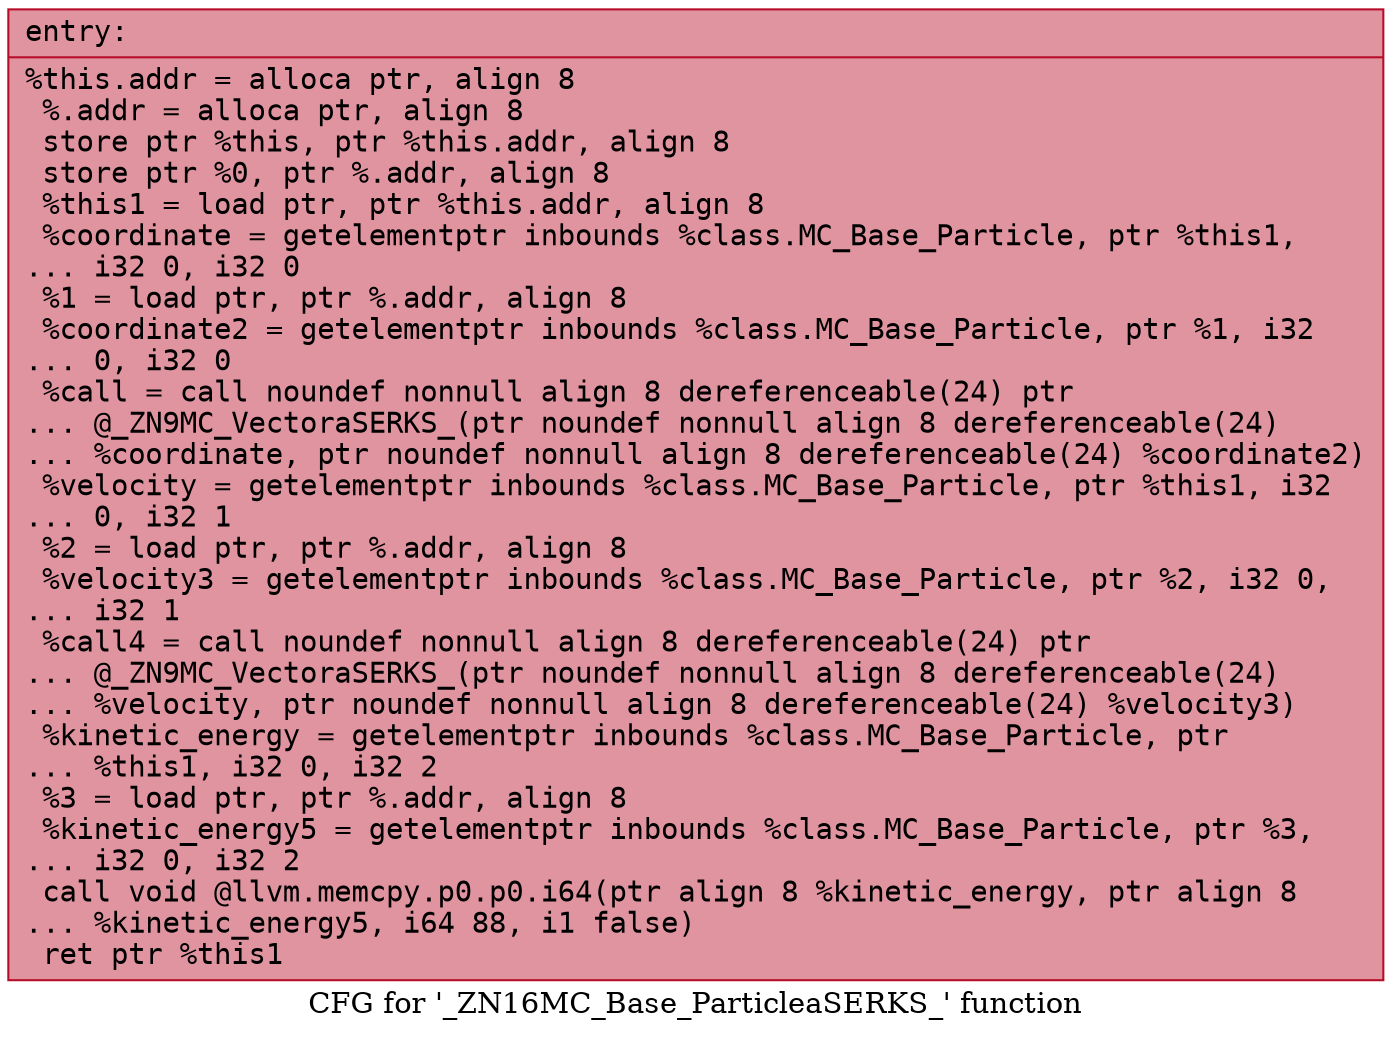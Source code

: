 digraph "CFG for '_ZN16MC_Base_ParticleaSERKS_' function" {
	label="CFG for '_ZN16MC_Base_ParticleaSERKS_' function";

	Node0x5650e439f830 [shape=record,color="#b70d28ff", style=filled, fillcolor="#b70d2870" fontname="Courier",label="{entry:\l|  %this.addr = alloca ptr, align 8\l  %.addr = alloca ptr, align 8\l  store ptr %this, ptr %this.addr, align 8\l  store ptr %0, ptr %.addr, align 8\l  %this1 = load ptr, ptr %this.addr, align 8\l  %coordinate = getelementptr inbounds %class.MC_Base_Particle, ptr %this1,\l... i32 0, i32 0\l  %1 = load ptr, ptr %.addr, align 8\l  %coordinate2 = getelementptr inbounds %class.MC_Base_Particle, ptr %1, i32\l... 0, i32 0\l  %call = call noundef nonnull align 8 dereferenceable(24) ptr\l... @_ZN9MC_VectoraSERKS_(ptr noundef nonnull align 8 dereferenceable(24)\l... %coordinate, ptr noundef nonnull align 8 dereferenceable(24) %coordinate2)\l  %velocity = getelementptr inbounds %class.MC_Base_Particle, ptr %this1, i32\l... 0, i32 1\l  %2 = load ptr, ptr %.addr, align 8\l  %velocity3 = getelementptr inbounds %class.MC_Base_Particle, ptr %2, i32 0,\l... i32 1\l  %call4 = call noundef nonnull align 8 dereferenceable(24) ptr\l... @_ZN9MC_VectoraSERKS_(ptr noundef nonnull align 8 dereferenceable(24)\l... %velocity, ptr noundef nonnull align 8 dereferenceable(24) %velocity3)\l  %kinetic_energy = getelementptr inbounds %class.MC_Base_Particle, ptr\l... %this1, i32 0, i32 2\l  %3 = load ptr, ptr %.addr, align 8\l  %kinetic_energy5 = getelementptr inbounds %class.MC_Base_Particle, ptr %3,\l... i32 0, i32 2\l  call void @llvm.memcpy.p0.p0.i64(ptr align 8 %kinetic_energy, ptr align 8\l... %kinetic_energy5, i64 88, i1 false)\l  ret ptr %this1\l}"];
}
